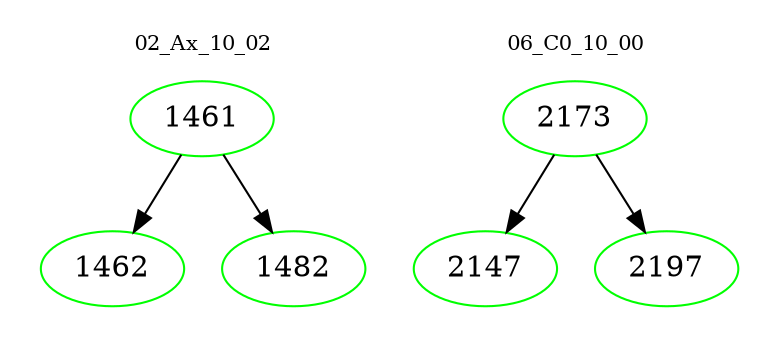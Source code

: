 digraph{
subgraph cluster_0 {
color = white
label = "02_Ax_10_02";
fontsize=10;
T0_1461 [label="1461", color="green"]
T0_1461 -> T0_1462 [color="black"]
T0_1462 [label="1462", color="green"]
T0_1461 -> T0_1482 [color="black"]
T0_1482 [label="1482", color="green"]
}
subgraph cluster_1 {
color = white
label = "06_C0_10_00";
fontsize=10;
T1_2173 [label="2173", color="green"]
T1_2173 -> T1_2147 [color="black"]
T1_2147 [label="2147", color="green"]
T1_2173 -> T1_2197 [color="black"]
T1_2197 [label="2197", color="green"]
}
}
